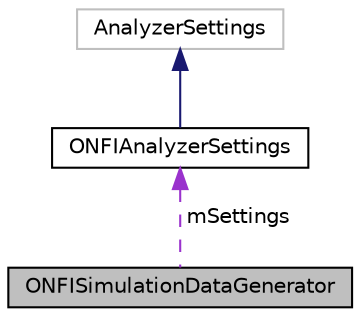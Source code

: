 digraph "ONFISimulationDataGenerator"
{
  edge [fontname="Helvetica",fontsize="10",labelfontname="Helvetica",labelfontsize="10"];
  node [fontname="Helvetica",fontsize="10",shape=record];
  Node1 [label="ONFISimulationDataGenerator",height=0.2,width=0.4,color="black", fillcolor="grey75", style="filled", fontcolor="black"];
  Node2 -> Node1 [dir="back",color="darkorchid3",fontsize="10",style="dashed",label=" mSettings" ,fontname="Helvetica"];
  Node2 [label="ONFIAnalyzerSettings",height=0.2,width=0.4,color="black", fillcolor="white", style="filled",URL="$classONFIAnalyzerSettings.html"];
  Node3 -> Node2 [dir="back",color="midnightblue",fontsize="10",style="solid",fontname="Helvetica"];
  Node3 [label="AnalyzerSettings",height=0.2,width=0.4,color="grey75", fillcolor="white", style="filled"];
}
